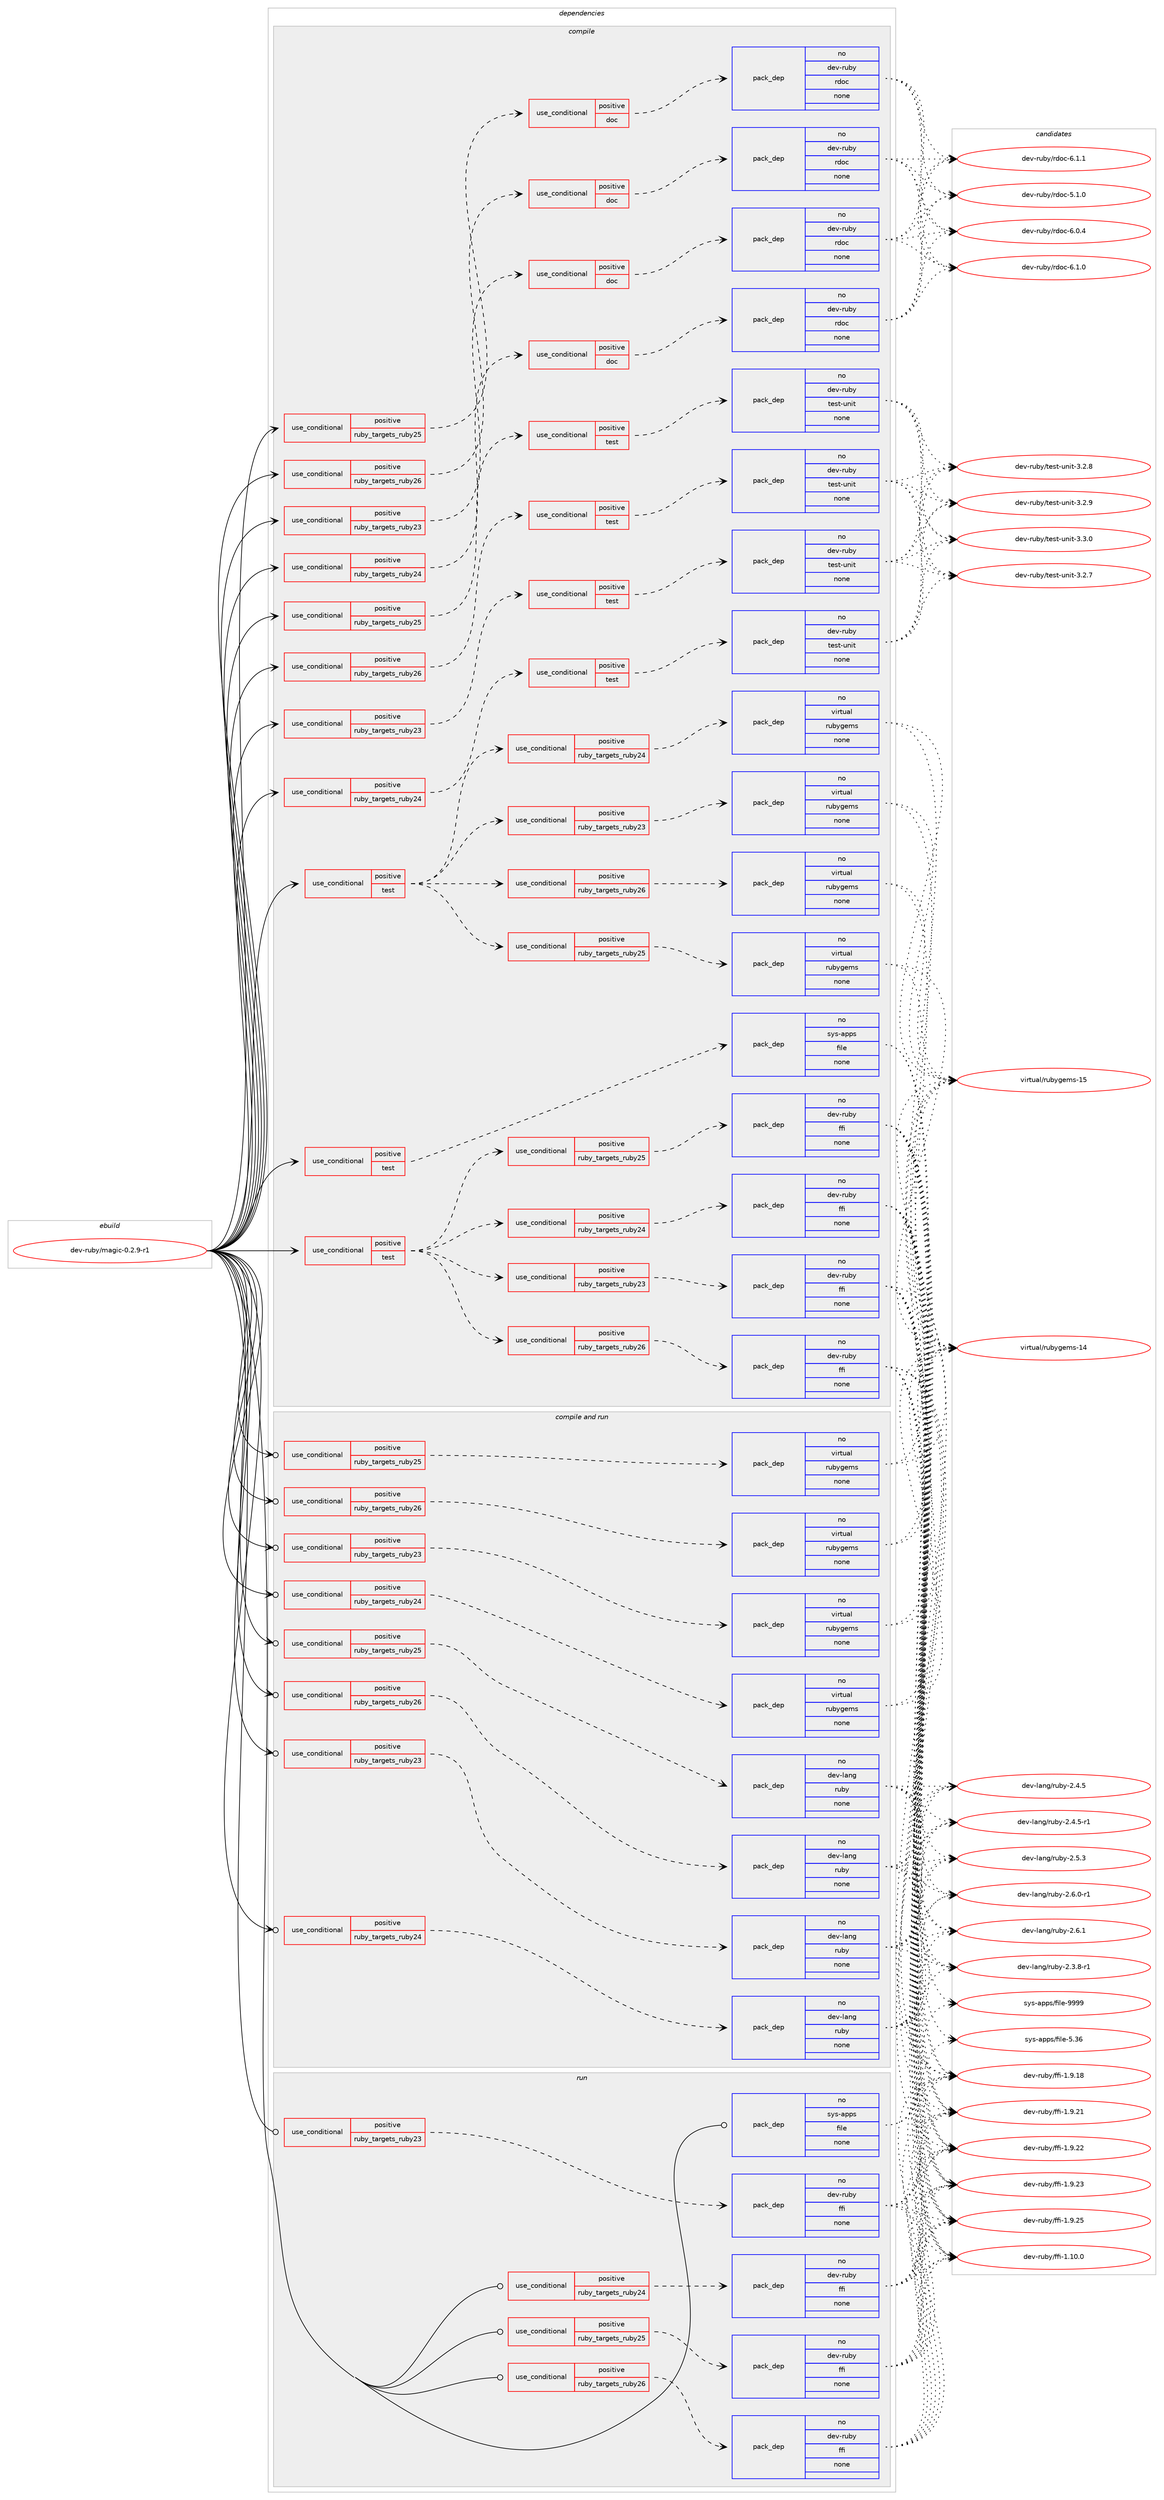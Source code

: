 digraph prolog {

# *************
# Graph options
# *************

newrank=true;
concentrate=true;
compound=true;
graph [rankdir=LR,fontname=Helvetica,fontsize=10,ranksep=1.5];#, ranksep=2.5, nodesep=0.2];
edge  [arrowhead=vee];
node  [fontname=Helvetica,fontsize=10];

# **********
# The ebuild
# **********

subgraph cluster_leftcol {
color=gray;
rank=same;
label=<<i>ebuild</i>>;
id [label="dev-ruby/magic-0.2.9-r1", color=red, width=4, href="../dev-ruby/magic-0.2.9-r1.svg"];
}

# ****************
# The dependencies
# ****************

subgraph cluster_midcol {
color=gray;
label=<<i>dependencies</i>>;
subgraph cluster_compile {
fillcolor="#eeeeee";
style=filled;
label=<<i>compile</i>>;
subgraph cond404690 {
dependency1502729 [label=<<TABLE BORDER="0" CELLBORDER="1" CELLSPACING="0" CELLPADDING="4"><TR><TD ROWSPAN="3" CELLPADDING="10">use_conditional</TD></TR><TR><TD>positive</TD></TR><TR><TD>ruby_targets_ruby23</TD></TR></TABLE>>, shape=none, color=red];
subgraph cond404691 {
dependency1502730 [label=<<TABLE BORDER="0" CELLBORDER="1" CELLSPACING="0" CELLPADDING="4"><TR><TD ROWSPAN="3" CELLPADDING="10">use_conditional</TD></TR><TR><TD>positive</TD></TR><TR><TD>doc</TD></TR></TABLE>>, shape=none, color=red];
subgraph pack1074578 {
dependency1502731 [label=<<TABLE BORDER="0" CELLBORDER="1" CELLSPACING="0" CELLPADDING="4" WIDTH="220"><TR><TD ROWSPAN="6" CELLPADDING="30">pack_dep</TD></TR><TR><TD WIDTH="110">no</TD></TR><TR><TD>dev-ruby</TD></TR><TR><TD>rdoc</TD></TR><TR><TD>none</TD></TR><TR><TD></TD></TR></TABLE>>, shape=none, color=blue];
}
dependency1502730:e -> dependency1502731:w [weight=20,style="dashed",arrowhead="vee"];
}
dependency1502729:e -> dependency1502730:w [weight=20,style="dashed",arrowhead="vee"];
}
id:e -> dependency1502729:w [weight=20,style="solid",arrowhead="vee"];
subgraph cond404692 {
dependency1502732 [label=<<TABLE BORDER="0" CELLBORDER="1" CELLSPACING="0" CELLPADDING="4"><TR><TD ROWSPAN="3" CELLPADDING="10">use_conditional</TD></TR><TR><TD>positive</TD></TR><TR><TD>ruby_targets_ruby23</TD></TR></TABLE>>, shape=none, color=red];
subgraph cond404693 {
dependency1502733 [label=<<TABLE BORDER="0" CELLBORDER="1" CELLSPACING="0" CELLPADDING="4"><TR><TD ROWSPAN="3" CELLPADDING="10">use_conditional</TD></TR><TR><TD>positive</TD></TR><TR><TD>test</TD></TR></TABLE>>, shape=none, color=red];
subgraph pack1074579 {
dependency1502734 [label=<<TABLE BORDER="0" CELLBORDER="1" CELLSPACING="0" CELLPADDING="4" WIDTH="220"><TR><TD ROWSPAN="6" CELLPADDING="30">pack_dep</TD></TR><TR><TD WIDTH="110">no</TD></TR><TR><TD>dev-ruby</TD></TR><TR><TD>test-unit</TD></TR><TR><TD>none</TD></TR><TR><TD></TD></TR></TABLE>>, shape=none, color=blue];
}
dependency1502733:e -> dependency1502734:w [weight=20,style="dashed",arrowhead="vee"];
}
dependency1502732:e -> dependency1502733:w [weight=20,style="dashed",arrowhead="vee"];
}
id:e -> dependency1502732:w [weight=20,style="solid",arrowhead="vee"];
subgraph cond404694 {
dependency1502735 [label=<<TABLE BORDER="0" CELLBORDER="1" CELLSPACING="0" CELLPADDING="4"><TR><TD ROWSPAN="3" CELLPADDING="10">use_conditional</TD></TR><TR><TD>positive</TD></TR><TR><TD>ruby_targets_ruby24</TD></TR></TABLE>>, shape=none, color=red];
subgraph cond404695 {
dependency1502736 [label=<<TABLE BORDER="0" CELLBORDER="1" CELLSPACING="0" CELLPADDING="4"><TR><TD ROWSPAN="3" CELLPADDING="10">use_conditional</TD></TR><TR><TD>positive</TD></TR><TR><TD>doc</TD></TR></TABLE>>, shape=none, color=red];
subgraph pack1074580 {
dependency1502737 [label=<<TABLE BORDER="0" CELLBORDER="1" CELLSPACING="0" CELLPADDING="4" WIDTH="220"><TR><TD ROWSPAN="6" CELLPADDING="30">pack_dep</TD></TR><TR><TD WIDTH="110">no</TD></TR><TR><TD>dev-ruby</TD></TR><TR><TD>rdoc</TD></TR><TR><TD>none</TD></TR><TR><TD></TD></TR></TABLE>>, shape=none, color=blue];
}
dependency1502736:e -> dependency1502737:w [weight=20,style="dashed",arrowhead="vee"];
}
dependency1502735:e -> dependency1502736:w [weight=20,style="dashed",arrowhead="vee"];
}
id:e -> dependency1502735:w [weight=20,style="solid",arrowhead="vee"];
subgraph cond404696 {
dependency1502738 [label=<<TABLE BORDER="0" CELLBORDER="1" CELLSPACING="0" CELLPADDING="4"><TR><TD ROWSPAN="3" CELLPADDING="10">use_conditional</TD></TR><TR><TD>positive</TD></TR><TR><TD>ruby_targets_ruby24</TD></TR></TABLE>>, shape=none, color=red];
subgraph cond404697 {
dependency1502739 [label=<<TABLE BORDER="0" CELLBORDER="1" CELLSPACING="0" CELLPADDING="4"><TR><TD ROWSPAN="3" CELLPADDING="10">use_conditional</TD></TR><TR><TD>positive</TD></TR><TR><TD>test</TD></TR></TABLE>>, shape=none, color=red];
subgraph pack1074581 {
dependency1502740 [label=<<TABLE BORDER="0" CELLBORDER="1" CELLSPACING="0" CELLPADDING="4" WIDTH="220"><TR><TD ROWSPAN="6" CELLPADDING="30">pack_dep</TD></TR><TR><TD WIDTH="110">no</TD></TR><TR><TD>dev-ruby</TD></TR><TR><TD>test-unit</TD></TR><TR><TD>none</TD></TR><TR><TD></TD></TR></TABLE>>, shape=none, color=blue];
}
dependency1502739:e -> dependency1502740:w [weight=20,style="dashed",arrowhead="vee"];
}
dependency1502738:e -> dependency1502739:w [weight=20,style="dashed",arrowhead="vee"];
}
id:e -> dependency1502738:w [weight=20,style="solid",arrowhead="vee"];
subgraph cond404698 {
dependency1502741 [label=<<TABLE BORDER="0" CELLBORDER="1" CELLSPACING="0" CELLPADDING="4"><TR><TD ROWSPAN="3" CELLPADDING="10">use_conditional</TD></TR><TR><TD>positive</TD></TR><TR><TD>ruby_targets_ruby25</TD></TR></TABLE>>, shape=none, color=red];
subgraph cond404699 {
dependency1502742 [label=<<TABLE BORDER="0" CELLBORDER="1" CELLSPACING="0" CELLPADDING="4"><TR><TD ROWSPAN="3" CELLPADDING="10">use_conditional</TD></TR><TR><TD>positive</TD></TR><TR><TD>doc</TD></TR></TABLE>>, shape=none, color=red];
subgraph pack1074582 {
dependency1502743 [label=<<TABLE BORDER="0" CELLBORDER="1" CELLSPACING="0" CELLPADDING="4" WIDTH="220"><TR><TD ROWSPAN="6" CELLPADDING="30">pack_dep</TD></TR><TR><TD WIDTH="110">no</TD></TR><TR><TD>dev-ruby</TD></TR><TR><TD>rdoc</TD></TR><TR><TD>none</TD></TR><TR><TD></TD></TR></TABLE>>, shape=none, color=blue];
}
dependency1502742:e -> dependency1502743:w [weight=20,style="dashed",arrowhead="vee"];
}
dependency1502741:e -> dependency1502742:w [weight=20,style="dashed",arrowhead="vee"];
}
id:e -> dependency1502741:w [weight=20,style="solid",arrowhead="vee"];
subgraph cond404700 {
dependency1502744 [label=<<TABLE BORDER="0" CELLBORDER="1" CELLSPACING="0" CELLPADDING="4"><TR><TD ROWSPAN="3" CELLPADDING="10">use_conditional</TD></TR><TR><TD>positive</TD></TR><TR><TD>ruby_targets_ruby25</TD></TR></TABLE>>, shape=none, color=red];
subgraph cond404701 {
dependency1502745 [label=<<TABLE BORDER="0" CELLBORDER="1" CELLSPACING="0" CELLPADDING="4"><TR><TD ROWSPAN="3" CELLPADDING="10">use_conditional</TD></TR><TR><TD>positive</TD></TR><TR><TD>test</TD></TR></TABLE>>, shape=none, color=red];
subgraph pack1074583 {
dependency1502746 [label=<<TABLE BORDER="0" CELLBORDER="1" CELLSPACING="0" CELLPADDING="4" WIDTH="220"><TR><TD ROWSPAN="6" CELLPADDING="30">pack_dep</TD></TR><TR><TD WIDTH="110">no</TD></TR><TR><TD>dev-ruby</TD></TR><TR><TD>test-unit</TD></TR><TR><TD>none</TD></TR><TR><TD></TD></TR></TABLE>>, shape=none, color=blue];
}
dependency1502745:e -> dependency1502746:w [weight=20,style="dashed",arrowhead="vee"];
}
dependency1502744:e -> dependency1502745:w [weight=20,style="dashed",arrowhead="vee"];
}
id:e -> dependency1502744:w [weight=20,style="solid",arrowhead="vee"];
subgraph cond404702 {
dependency1502747 [label=<<TABLE BORDER="0" CELLBORDER="1" CELLSPACING="0" CELLPADDING="4"><TR><TD ROWSPAN="3" CELLPADDING="10">use_conditional</TD></TR><TR><TD>positive</TD></TR><TR><TD>ruby_targets_ruby26</TD></TR></TABLE>>, shape=none, color=red];
subgraph cond404703 {
dependency1502748 [label=<<TABLE BORDER="0" CELLBORDER="1" CELLSPACING="0" CELLPADDING="4"><TR><TD ROWSPAN="3" CELLPADDING="10">use_conditional</TD></TR><TR><TD>positive</TD></TR><TR><TD>doc</TD></TR></TABLE>>, shape=none, color=red];
subgraph pack1074584 {
dependency1502749 [label=<<TABLE BORDER="0" CELLBORDER="1" CELLSPACING="0" CELLPADDING="4" WIDTH="220"><TR><TD ROWSPAN="6" CELLPADDING="30">pack_dep</TD></TR><TR><TD WIDTH="110">no</TD></TR><TR><TD>dev-ruby</TD></TR><TR><TD>rdoc</TD></TR><TR><TD>none</TD></TR><TR><TD></TD></TR></TABLE>>, shape=none, color=blue];
}
dependency1502748:e -> dependency1502749:w [weight=20,style="dashed",arrowhead="vee"];
}
dependency1502747:e -> dependency1502748:w [weight=20,style="dashed",arrowhead="vee"];
}
id:e -> dependency1502747:w [weight=20,style="solid",arrowhead="vee"];
subgraph cond404704 {
dependency1502750 [label=<<TABLE BORDER="0" CELLBORDER="1" CELLSPACING="0" CELLPADDING="4"><TR><TD ROWSPAN="3" CELLPADDING="10">use_conditional</TD></TR><TR><TD>positive</TD></TR><TR><TD>ruby_targets_ruby26</TD></TR></TABLE>>, shape=none, color=red];
subgraph cond404705 {
dependency1502751 [label=<<TABLE BORDER="0" CELLBORDER="1" CELLSPACING="0" CELLPADDING="4"><TR><TD ROWSPAN="3" CELLPADDING="10">use_conditional</TD></TR><TR><TD>positive</TD></TR><TR><TD>test</TD></TR></TABLE>>, shape=none, color=red];
subgraph pack1074585 {
dependency1502752 [label=<<TABLE BORDER="0" CELLBORDER="1" CELLSPACING="0" CELLPADDING="4" WIDTH="220"><TR><TD ROWSPAN="6" CELLPADDING="30">pack_dep</TD></TR><TR><TD WIDTH="110">no</TD></TR><TR><TD>dev-ruby</TD></TR><TR><TD>test-unit</TD></TR><TR><TD>none</TD></TR><TR><TD></TD></TR></TABLE>>, shape=none, color=blue];
}
dependency1502751:e -> dependency1502752:w [weight=20,style="dashed",arrowhead="vee"];
}
dependency1502750:e -> dependency1502751:w [weight=20,style="dashed",arrowhead="vee"];
}
id:e -> dependency1502750:w [weight=20,style="solid",arrowhead="vee"];
subgraph cond404706 {
dependency1502753 [label=<<TABLE BORDER="0" CELLBORDER="1" CELLSPACING="0" CELLPADDING="4"><TR><TD ROWSPAN="3" CELLPADDING="10">use_conditional</TD></TR><TR><TD>positive</TD></TR><TR><TD>test</TD></TR></TABLE>>, shape=none, color=red];
subgraph cond404707 {
dependency1502754 [label=<<TABLE BORDER="0" CELLBORDER="1" CELLSPACING="0" CELLPADDING="4"><TR><TD ROWSPAN="3" CELLPADDING="10">use_conditional</TD></TR><TR><TD>positive</TD></TR><TR><TD>ruby_targets_ruby23</TD></TR></TABLE>>, shape=none, color=red];
subgraph pack1074586 {
dependency1502755 [label=<<TABLE BORDER="0" CELLBORDER="1" CELLSPACING="0" CELLPADDING="4" WIDTH="220"><TR><TD ROWSPAN="6" CELLPADDING="30">pack_dep</TD></TR><TR><TD WIDTH="110">no</TD></TR><TR><TD>dev-ruby</TD></TR><TR><TD>ffi</TD></TR><TR><TD>none</TD></TR><TR><TD></TD></TR></TABLE>>, shape=none, color=blue];
}
dependency1502754:e -> dependency1502755:w [weight=20,style="dashed",arrowhead="vee"];
}
dependency1502753:e -> dependency1502754:w [weight=20,style="dashed",arrowhead="vee"];
subgraph cond404708 {
dependency1502756 [label=<<TABLE BORDER="0" CELLBORDER="1" CELLSPACING="0" CELLPADDING="4"><TR><TD ROWSPAN="3" CELLPADDING="10">use_conditional</TD></TR><TR><TD>positive</TD></TR><TR><TD>ruby_targets_ruby24</TD></TR></TABLE>>, shape=none, color=red];
subgraph pack1074587 {
dependency1502757 [label=<<TABLE BORDER="0" CELLBORDER="1" CELLSPACING="0" CELLPADDING="4" WIDTH="220"><TR><TD ROWSPAN="6" CELLPADDING="30">pack_dep</TD></TR><TR><TD WIDTH="110">no</TD></TR><TR><TD>dev-ruby</TD></TR><TR><TD>ffi</TD></TR><TR><TD>none</TD></TR><TR><TD></TD></TR></TABLE>>, shape=none, color=blue];
}
dependency1502756:e -> dependency1502757:w [weight=20,style="dashed",arrowhead="vee"];
}
dependency1502753:e -> dependency1502756:w [weight=20,style="dashed",arrowhead="vee"];
subgraph cond404709 {
dependency1502758 [label=<<TABLE BORDER="0" CELLBORDER="1" CELLSPACING="0" CELLPADDING="4"><TR><TD ROWSPAN="3" CELLPADDING="10">use_conditional</TD></TR><TR><TD>positive</TD></TR><TR><TD>ruby_targets_ruby25</TD></TR></TABLE>>, shape=none, color=red];
subgraph pack1074588 {
dependency1502759 [label=<<TABLE BORDER="0" CELLBORDER="1" CELLSPACING="0" CELLPADDING="4" WIDTH="220"><TR><TD ROWSPAN="6" CELLPADDING="30">pack_dep</TD></TR><TR><TD WIDTH="110">no</TD></TR><TR><TD>dev-ruby</TD></TR><TR><TD>ffi</TD></TR><TR><TD>none</TD></TR><TR><TD></TD></TR></TABLE>>, shape=none, color=blue];
}
dependency1502758:e -> dependency1502759:w [weight=20,style="dashed",arrowhead="vee"];
}
dependency1502753:e -> dependency1502758:w [weight=20,style="dashed",arrowhead="vee"];
subgraph cond404710 {
dependency1502760 [label=<<TABLE BORDER="0" CELLBORDER="1" CELLSPACING="0" CELLPADDING="4"><TR><TD ROWSPAN="3" CELLPADDING="10">use_conditional</TD></TR><TR><TD>positive</TD></TR><TR><TD>ruby_targets_ruby26</TD></TR></TABLE>>, shape=none, color=red];
subgraph pack1074589 {
dependency1502761 [label=<<TABLE BORDER="0" CELLBORDER="1" CELLSPACING="0" CELLPADDING="4" WIDTH="220"><TR><TD ROWSPAN="6" CELLPADDING="30">pack_dep</TD></TR><TR><TD WIDTH="110">no</TD></TR><TR><TD>dev-ruby</TD></TR><TR><TD>ffi</TD></TR><TR><TD>none</TD></TR><TR><TD></TD></TR></TABLE>>, shape=none, color=blue];
}
dependency1502760:e -> dependency1502761:w [weight=20,style="dashed",arrowhead="vee"];
}
dependency1502753:e -> dependency1502760:w [weight=20,style="dashed",arrowhead="vee"];
}
id:e -> dependency1502753:w [weight=20,style="solid",arrowhead="vee"];
subgraph cond404711 {
dependency1502762 [label=<<TABLE BORDER="0" CELLBORDER="1" CELLSPACING="0" CELLPADDING="4"><TR><TD ROWSPAN="3" CELLPADDING="10">use_conditional</TD></TR><TR><TD>positive</TD></TR><TR><TD>test</TD></TR></TABLE>>, shape=none, color=red];
subgraph cond404712 {
dependency1502763 [label=<<TABLE BORDER="0" CELLBORDER="1" CELLSPACING="0" CELLPADDING="4"><TR><TD ROWSPAN="3" CELLPADDING="10">use_conditional</TD></TR><TR><TD>positive</TD></TR><TR><TD>ruby_targets_ruby23</TD></TR></TABLE>>, shape=none, color=red];
subgraph pack1074590 {
dependency1502764 [label=<<TABLE BORDER="0" CELLBORDER="1" CELLSPACING="0" CELLPADDING="4" WIDTH="220"><TR><TD ROWSPAN="6" CELLPADDING="30">pack_dep</TD></TR><TR><TD WIDTH="110">no</TD></TR><TR><TD>virtual</TD></TR><TR><TD>rubygems</TD></TR><TR><TD>none</TD></TR><TR><TD></TD></TR></TABLE>>, shape=none, color=blue];
}
dependency1502763:e -> dependency1502764:w [weight=20,style="dashed",arrowhead="vee"];
}
dependency1502762:e -> dependency1502763:w [weight=20,style="dashed",arrowhead="vee"];
subgraph cond404713 {
dependency1502765 [label=<<TABLE BORDER="0" CELLBORDER="1" CELLSPACING="0" CELLPADDING="4"><TR><TD ROWSPAN="3" CELLPADDING="10">use_conditional</TD></TR><TR><TD>positive</TD></TR><TR><TD>ruby_targets_ruby24</TD></TR></TABLE>>, shape=none, color=red];
subgraph pack1074591 {
dependency1502766 [label=<<TABLE BORDER="0" CELLBORDER="1" CELLSPACING="0" CELLPADDING="4" WIDTH="220"><TR><TD ROWSPAN="6" CELLPADDING="30">pack_dep</TD></TR><TR><TD WIDTH="110">no</TD></TR><TR><TD>virtual</TD></TR><TR><TD>rubygems</TD></TR><TR><TD>none</TD></TR><TR><TD></TD></TR></TABLE>>, shape=none, color=blue];
}
dependency1502765:e -> dependency1502766:w [weight=20,style="dashed",arrowhead="vee"];
}
dependency1502762:e -> dependency1502765:w [weight=20,style="dashed",arrowhead="vee"];
subgraph cond404714 {
dependency1502767 [label=<<TABLE BORDER="0" CELLBORDER="1" CELLSPACING="0" CELLPADDING="4"><TR><TD ROWSPAN="3" CELLPADDING="10">use_conditional</TD></TR><TR><TD>positive</TD></TR><TR><TD>ruby_targets_ruby25</TD></TR></TABLE>>, shape=none, color=red];
subgraph pack1074592 {
dependency1502768 [label=<<TABLE BORDER="0" CELLBORDER="1" CELLSPACING="0" CELLPADDING="4" WIDTH="220"><TR><TD ROWSPAN="6" CELLPADDING="30">pack_dep</TD></TR><TR><TD WIDTH="110">no</TD></TR><TR><TD>virtual</TD></TR><TR><TD>rubygems</TD></TR><TR><TD>none</TD></TR><TR><TD></TD></TR></TABLE>>, shape=none, color=blue];
}
dependency1502767:e -> dependency1502768:w [weight=20,style="dashed",arrowhead="vee"];
}
dependency1502762:e -> dependency1502767:w [weight=20,style="dashed",arrowhead="vee"];
subgraph cond404715 {
dependency1502769 [label=<<TABLE BORDER="0" CELLBORDER="1" CELLSPACING="0" CELLPADDING="4"><TR><TD ROWSPAN="3" CELLPADDING="10">use_conditional</TD></TR><TR><TD>positive</TD></TR><TR><TD>ruby_targets_ruby26</TD></TR></TABLE>>, shape=none, color=red];
subgraph pack1074593 {
dependency1502770 [label=<<TABLE BORDER="0" CELLBORDER="1" CELLSPACING="0" CELLPADDING="4" WIDTH="220"><TR><TD ROWSPAN="6" CELLPADDING="30">pack_dep</TD></TR><TR><TD WIDTH="110">no</TD></TR><TR><TD>virtual</TD></TR><TR><TD>rubygems</TD></TR><TR><TD>none</TD></TR><TR><TD></TD></TR></TABLE>>, shape=none, color=blue];
}
dependency1502769:e -> dependency1502770:w [weight=20,style="dashed",arrowhead="vee"];
}
dependency1502762:e -> dependency1502769:w [weight=20,style="dashed",arrowhead="vee"];
}
id:e -> dependency1502762:w [weight=20,style="solid",arrowhead="vee"];
subgraph cond404716 {
dependency1502771 [label=<<TABLE BORDER="0" CELLBORDER="1" CELLSPACING="0" CELLPADDING="4"><TR><TD ROWSPAN="3" CELLPADDING="10">use_conditional</TD></TR><TR><TD>positive</TD></TR><TR><TD>test</TD></TR></TABLE>>, shape=none, color=red];
subgraph pack1074594 {
dependency1502772 [label=<<TABLE BORDER="0" CELLBORDER="1" CELLSPACING="0" CELLPADDING="4" WIDTH="220"><TR><TD ROWSPAN="6" CELLPADDING="30">pack_dep</TD></TR><TR><TD WIDTH="110">no</TD></TR><TR><TD>sys-apps</TD></TR><TR><TD>file</TD></TR><TR><TD>none</TD></TR><TR><TD></TD></TR></TABLE>>, shape=none, color=blue];
}
dependency1502771:e -> dependency1502772:w [weight=20,style="dashed",arrowhead="vee"];
}
id:e -> dependency1502771:w [weight=20,style="solid",arrowhead="vee"];
}
subgraph cluster_compileandrun {
fillcolor="#eeeeee";
style=filled;
label=<<i>compile and run</i>>;
subgraph cond404717 {
dependency1502773 [label=<<TABLE BORDER="0" CELLBORDER="1" CELLSPACING="0" CELLPADDING="4"><TR><TD ROWSPAN="3" CELLPADDING="10">use_conditional</TD></TR><TR><TD>positive</TD></TR><TR><TD>ruby_targets_ruby23</TD></TR></TABLE>>, shape=none, color=red];
subgraph pack1074595 {
dependency1502774 [label=<<TABLE BORDER="0" CELLBORDER="1" CELLSPACING="0" CELLPADDING="4" WIDTH="220"><TR><TD ROWSPAN="6" CELLPADDING="30">pack_dep</TD></TR><TR><TD WIDTH="110">no</TD></TR><TR><TD>dev-lang</TD></TR><TR><TD>ruby</TD></TR><TR><TD>none</TD></TR><TR><TD></TD></TR></TABLE>>, shape=none, color=blue];
}
dependency1502773:e -> dependency1502774:w [weight=20,style="dashed",arrowhead="vee"];
}
id:e -> dependency1502773:w [weight=20,style="solid",arrowhead="odotvee"];
subgraph cond404718 {
dependency1502775 [label=<<TABLE BORDER="0" CELLBORDER="1" CELLSPACING="0" CELLPADDING="4"><TR><TD ROWSPAN="3" CELLPADDING="10">use_conditional</TD></TR><TR><TD>positive</TD></TR><TR><TD>ruby_targets_ruby23</TD></TR></TABLE>>, shape=none, color=red];
subgraph pack1074596 {
dependency1502776 [label=<<TABLE BORDER="0" CELLBORDER="1" CELLSPACING="0" CELLPADDING="4" WIDTH="220"><TR><TD ROWSPAN="6" CELLPADDING="30">pack_dep</TD></TR><TR><TD WIDTH="110">no</TD></TR><TR><TD>virtual</TD></TR><TR><TD>rubygems</TD></TR><TR><TD>none</TD></TR><TR><TD></TD></TR></TABLE>>, shape=none, color=blue];
}
dependency1502775:e -> dependency1502776:w [weight=20,style="dashed",arrowhead="vee"];
}
id:e -> dependency1502775:w [weight=20,style="solid",arrowhead="odotvee"];
subgraph cond404719 {
dependency1502777 [label=<<TABLE BORDER="0" CELLBORDER="1" CELLSPACING="0" CELLPADDING="4"><TR><TD ROWSPAN="3" CELLPADDING="10">use_conditional</TD></TR><TR><TD>positive</TD></TR><TR><TD>ruby_targets_ruby24</TD></TR></TABLE>>, shape=none, color=red];
subgraph pack1074597 {
dependency1502778 [label=<<TABLE BORDER="0" CELLBORDER="1" CELLSPACING="0" CELLPADDING="4" WIDTH="220"><TR><TD ROWSPAN="6" CELLPADDING="30">pack_dep</TD></TR><TR><TD WIDTH="110">no</TD></TR><TR><TD>dev-lang</TD></TR><TR><TD>ruby</TD></TR><TR><TD>none</TD></TR><TR><TD></TD></TR></TABLE>>, shape=none, color=blue];
}
dependency1502777:e -> dependency1502778:w [weight=20,style="dashed",arrowhead="vee"];
}
id:e -> dependency1502777:w [weight=20,style="solid",arrowhead="odotvee"];
subgraph cond404720 {
dependency1502779 [label=<<TABLE BORDER="0" CELLBORDER="1" CELLSPACING="0" CELLPADDING="4"><TR><TD ROWSPAN="3" CELLPADDING="10">use_conditional</TD></TR><TR><TD>positive</TD></TR><TR><TD>ruby_targets_ruby24</TD></TR></TABLE>>, shape=none, color=red];
subgraph pack1074598 {
dependency1502780 [label=<<TABLE BORDER="0" CELLBORDER="1" CELLSPACING="0" CELLPADDING="4" WIDTH="220"><TR><TD ROWSPAN="6" CELLPADDING="30">pack_dep</TD></TR><TR><TD WIDTH="110">no</TD></TR><TR><TD>virtual</TD></TR><TR><TD>rubygems</TD></TR><TR><TD>none</TD></TR><TR><TD></TD></TR></TABLE>>, shape=none, color=blue];
}
dependency1502779:e -> dependency1502780:w [weight=20,style="dashed",arrowhead="vee"];
}
id:e -> dependency1502779:w [weight=20,style="solid",arrowhead="odotvee"];
subgraph cond404721 {
dependency1502781 [label=<<TABLE BORDER="0" CELLBORDER="1" CELLSPACING="0" CELLPADDING="4"><TR><TD ROWSPAN="3" CELLPADDING="10">use_conditional</TD></TR><TR><TD>positive</TD></TR><TR><TD>ruby_targets_ruby25</TD></TR></TABLE>>, shape=none, color=red];
subgraph pack1074599 {
dependency1502782 [label=<<TABLE BORDER="0" CELLBORDER="1" CELLSPACING="0" CELLPADDING="4" WIDTH="220"><TR><TD ROWSPAN="6" CELLPADDING="30">pack_dep</TD></TR><TR><TD WIDTH="110">no</TD></TR><TR><TD>dev-lang</TD></TR><TR><TD>ruby</TD></TR><TR><TD>none</TD></TR><TR><TD></TD></TR></TABLE>>, shape=none, color=blue];
}
dependency1502781:e -> dependency1502782:w [weight=20,style="dashed",arrowhead="vee"];
}
id:e -> dependency1502781:w [weight=20,style="solid",arrowhead="odotvee"];
subgraph cond404722 {
dependency1502783 [label=<<TABLE BORDER="0" CELLBORDER="1" CELLSPACING="0" CELLPADDING="4"><TR><TD ROWSPAN="3" CELLPADDING="10">use_conditional</TD></TR><TR><TD>positive</TD></TR><TR><TD>ruby_targets_ruby25</TD></TR></TABLE>>, shape=none, color=red];
subgraph pack1074600 {
dependency1502784 [label=<<TABLE BORDER="0" CELLBORDER="1" CELLSPACING="0" CELLPADDING="4" WIDTH="220"><TR><TD ROWSPAN="6" CELLPADDING="30">pack_dep</TD></TR><TR><TD WIDTH="110">no</TD></TR><TR><TD>virtual</TD></TR><TR><TD>rubygems</TD></TR><TR><TD>none</TD></TR><TR><TD></TD></TR></TABLE>>, shape=none, color=blue];
}
dependency1502783:e -> dependency1502784:w [weight=20,style="dashed",arrowhead="vee"];
}
id:e -> dependency1502783:w [weight=20,style="solid",arrowhead="odotvee"];
subgraph cond404723 {
dependency1502785 [label=<<TABLE BORDER="0" CELLBORDER="1" CELLSPACING="0" CELLPADDING="4"><TR><TD ROWSPAN="3" CELLPADDING="10">use_conditional</TD></TR><TR><TD>positive</TD></TR><TR><TD>ruby_targets_ruby26</TD></TR></TABLE>>, shape=none, color=red];
subgraph pack1074601 {
dependency1502786 [label=<<TABLE BORDER="0" CELLBORDER="1" CELLSPACING="0" CELLPADDING="4" WIDTH="220"><TR><TD ROWSPAN="6" CELLPADDING="30">pack_dep</TD></TR><TR><TD WIDTH="110">no</TD></TR><TR><TD>dev-lang</TD></TR><TR><TD>ruby</TD></TR><TR><TD>none</TD></TR><TR><TD></TD></TR></TABLE>>, shape=none, color=blue];
}
dependency1502785:e -> dependency1502786:w [weight=20,style="dashed",arrowhead="vee"];
}
id:e -> dependency1502785:w [weight=20,style="solid",arrowhead="odotvee"];
subgraph cond404724 {
dependency1502787 [label=<<TABLE BORDER="0" CELLBORDER="1" CELLSPACING="0" CELLPADDING="4"><TR><TD ROWSPAN="3" CELLPADDING="10">use_conditional</TD></TR><TR><TD>positive</TD></TR><TR><TD>ruby_targets_ruby26</TD></TR></TABLE>>, shape=none, color=red];
subgraph pack1074602 {
dependency1502788 [label=<<TABLE BORDER="0" CELLBORDER="1" CELLSPACING="0" CELLPADDING="4" WIDTH="220"><TR><TD ROWSPAN="6" CELLPADDING="30">pack_dep</TD></TR><TR><TD WIDTH="110">no</TD></TR><TR><TD>virtual</TD></TR><TR><TD>rubygems</TD></TR><TR><TD>none</TD></TR><TR><TD></TD></TR></TABLE>>, shape=none, color=blue];
}
dependency1502787:e -> dependency1502788:w [weight=20,style="dashed",arrowhead="vee"];
}
id:e -> dependency1502787:w [weight=20,style="solid",arrowhead="odotvee"];
}
subgraph cluster_run {
fillcolor="#eeeeee";
style=filled;
label=<<i>run</i>>;
subgraph cond404725 {
dependency1502789 [label=<<TABLE BORDER="0" CELLBORDER="1" CELLSPACING="0" CELLPADDING="4"><TR><TD ROWSPAN="3" CELLPADDING="10">use_conditional</TD></TR><TR><TD>positive</TD></TR><TR><TD>ruby_targets_ruby23</TD></TR></TABLE>>, shape=none, color=red];
subgraph pack1074603 {
dependency1502790 [label=<<TABLE BORDER="0" CELLBORDER="1" CELLSPACING="0" CELLPADDING="4" WIDTH="220"><TR><TD ROWSPAN="6" CELLPADDING="30">pack_dep</TD></TR><TR><TD WIDTH="110">no</TD></TR><TR><TD>dev-ruby</TD></TR><TR><TD>ffi</TD></TR><TR><TD>none</TD></TR><TR><TD></TD></TR></TABLE>>, shape=none, color=blue];
}
dependency1502789:e -> dependency1502790:w [weight=20,style="dashed",arrowhead="vee"];
}
id:e -> dependency1502789:w [weight=20,style="solid",arrowhead="odot"];
subgraph cond404726 {
dependency1502791 [label=<<TABLE BORDER="0" CELLBORDER="1" CELLSPACING="0" CELLPADDING="4"><TR><TD ROWSPAN="3" CELLPADDING="10">use_conditional</TD></TR><TR><TD>positive</TD></TR><TR><TD>ruby_targets_ruby24</TD></TR></TABLE>>, shape=none, color=red];
subgraph pack1074604 {
dependency1502792 [label=<<TABLE BORDER="0" CELLBORDER="1" CELLSPACING="0" CELLPADDING="4" WIDTH="220"><TR><TD ROWSPAN="6" CELLPADDING="30">pack_dep</TD></TR><TR><TD WIDTH="110">no</TD></TR><TR><TD>dev-ruby</TD></TR><TR><TD>ffi</TD></TR><TR><TD>none</TD></TR><TR><TD></TD></TR></TABLE>>, shape=none, color=blue];
}
dependency1502791:e -> dependency1502792:w [weight=20,style="dashed",arrowhead="vee"];
}
id:e -> dependency1502791:w [weight=20,style="solid",arrowhead="odot"];
subgraph cond404727 {
dependency1502793 [label=<<TABLE BORDER="0" CELLBORDER="1" CELLSPACING="0" CELLPADDING="4"><TR><TD ROWSPAN="3" CELLPADDING="10">use_conditional</TD></TR><TR><TD>positive</TD></TR><TR><TD>ruby_targets_ruby25</TD></TR></TABLE>>, shape=none, color=red];
subgraph pack1074605 {
dependency1502794 [label=<<TABLE BORDER="0" CELLBORDER="1" CELLSPACING="0" CELLPADDING="4" WIDTH="220"><TR><TD ROWSPAN="6" CELLPADDING="30">pack_dep</TD></TR><TR><TD WIDTH="110">no</TD></TR><TR><TD>dev-ruby</TD></TR><TR><TD>ffi</TD></TR><TR><TD>none</TD></TR><TR><TD></TD></TR></TABLE>>, shape=none, color=blue];
}
dependency1502793:e -> dependency1502794:w [weight=20,style="dashed",arrowhead="vee"];
}
id:e -> dependency1502793:w [weight=20,style="solid",arrowhead="odot"];
subgraph cond404728 {
dependency1502795 [label=<<TABLE BORDER="0" CELLBORDER="1" CELLSPACING="0" CELLPADDING="4"><TR><TD ROWSPAN="3" CELLPADDING="10">use_conditional</TD></TR><TR><TD>positive</TD></TR><TR><TD>ruby_targets_ruby26</TD></TR></TABLE>>, shape=none, color=red];
subgraph pack1074606 {
dependency1502796 [label=<<TABLE BORDER="0" CELLBORDER="1" CELLSPACING="0" CELLPADDING="4" WIDTH="220"><TR><TD ROWSPAN="6" CELLPADDING="30">pack_dep</TD></TR><TR><TD WIDTH="110">no</TD></TR><TR><TD>dev-ruby</TD></TR><TR><TD>ffi</TD></TR><TR><TD>none</TD></TR><TR><TD></TD></TR></TABLE>>, shape=none, color=blue];
}
dependency1502795:e -> dependency1502796:w [weight=20,style="dashed",arrowhead="vee"];
}
id:e -> dependency1502795:w [weight=20,style="solid",arrowhead="odot"];
subgraph pack1074607 {
dependency1502797 [label=<<TABLE BORDER="0" CELLBORDER="1" CELLSPACING="0" CELLPADDING="4" WIDTH="220"><TR><TD ROWSPAN="6" CELLPADDING="30">pack_dep</TD></TR><TR><TD WIDTH="110">no</TD></TR><TR><TD>sys-apps</TD></TR><TR><TD>file</TD></TR><TR><TD>none</TD></TR><TR><TD></TD></TR></TABLE>>, shape=none, color=blue];
}
id:e -> dependency1502797:w [weight=20,style="solid",arrowhead="odot"];
}
}

# **************
# The candidates
# **************

subgraph cluster_choices {
rank=same;
color=gray;
label=<<i>candidates</i>>;

subgraph choice1074578 {
color=black;
nodesep=1;
choice10010111845114117981214711410011199455346494648 [label="dev-ruby/rdoc-5.1.0", color=red, width=4,href="../dev-ruby/rdoc-5.1.0.svg"];
choice10010111845114117981214711410011199455446484652 [label="dev-ruby/rdoc-6.0.4", color=red, width=4,href="../dev-ruby/rdoc-6.0.4.svg"];
choice10010111845114117981214711410011199455446494648 [label="dev-ruby/rdoc-6.1.0", color=red, width=4,href="../dev-ruby/rdoc-6.1.0.svg"];
choice10010111845114117981214711410011199455446494649 [label="dev-ruby/rdoc-6.1.1", color=red, width=4,href="../dev-ruby/rdoc-6.1.1.svg"];
dependency1502731:e -> choice10010111845114117981214711410011199455346494648:w [style=dotted,weight="100"];
dependency1502731:e -> choice10010111845114117981214711410011199455446484652:w [style=dotted,weight="100"];
dependency1502731:e -> choice10010111845114117981214711410011199455446494648:w [style=dotted,weight="100"];
dependency1502731:e -> choice10010111845114117981214711410011199455446494649:w [style=dotted,weight="100"];
}
subgraph choice1074579 {
color=black;
nodesep=1;
choice10010111845114117981214711610111511645117110105116455146504655 [label="dev-ruby/test-unit-3.2.7", color=red, width=4,href="../dev-ruby/test-unit-3.2.7.svg"];
choice10010111845114117981214711610111511645117110105116455146504656 [label="dev-ruby/test-unit-3.2.8", color=red, width=4,href="../dev-ruby/test-unit-3.2.8.svg"];
choice10010111845114117981214711610111511645117110105116455146504657 [label="dev-ruby/test-unit-3.2.9", color=red, width=4,href="../dev-ruby/test-unit-3.2.9.svg"];
choice10010111845114117981214711610111511645117110105116455146514648 [label="dev-ruby/test-unit-3.3.0", color=red, width=4,href="../dev-ruby/test-unit-3.3.0.svg"];
dependency1502734:e -> choice10010111845114117981214711610111511645117110105116455146504655:w [style=dotted,weight="100"];
dependency1502734:e -> choice10010111845114117981214711610111511645117110105116455146504656:w [style=dotted,weight="100"];
dependency1502734:e -> choice10010111845114117981214711610111511645117110105116455146504657:w [style=dotted,weight="100"];
dependency1502734:e -> choice10010111845114117981214711610111511645117110105116455146514648:w [style=dotted,weight="100"];
}
subgraph choice1074580 {
color=black;
nodesep=1;
choice10010111845114117981214711410011199455346494648 [label="dev-ruby/rdoc-5.1.0", color=red, width=4,href="../dev-ruby/rdoc-5.1.0.svg"];
choice10010111845114117981214711410011199455446484652 [label="dev-ruby/rdoc-6.0.4", color=red, width=4,href="../dev-ruby/rdoc-6.0.4.svg"];
choice10010111845114117981214711410011199455446494648 [label="dev-ruby/rdoc-6.1.0", color=red, width=4,href="../dev-ruby/rdoc-6.1.0.svg"];
choice10010111845114117981214711410011199455446494649 [label="dev-ruby/rdoc-6.1.1", color=red, width=4,href="../dev-ruby/rdoc-6.1.1.svg"];
dependency1502737:e -> choice10010111845114117981214711410011199455346494648:w [style=dotted,weight="100"];
dependency1502737:e -> choice10010111845114117981214711410011199455446484652:w [style=dotted,weight="100"];
dependency1502737:e -> choice10010111845114117981214711410011199455446494648:w [style=dotted,weight="100"];
dependency1502737:e -> choice10010111845114117981214711410011199455446494649:w [style=dotted,weight="100"];
}
subgraph choice1074581 {
color=black;
nodesep=1;
choice10010111845114117981214711610111511645117110105116455146504655 [label="dev-ruby/test-unit-3.2.7", color=red, width=4,href="../dev-ruby/test-unit-3.2.7.svg"];
choice10010111845114117981214711610111511645117110105116455146504656 [label="dev-ruby/test-unit-3.2.8", color=red, width=4,href="../dev-ruby/test-unit-3.2.8.svg"];
choice10010111845114117981214711610111511645117110105116455146504657 [label="dev-ruby/test-unit-3.2.9", color=red, width=4,href="../dev-ruby/test-unit-3.2.9.svg"];
choice10010111845114117981214711610111511645117110105116455146514648 [label="dev-ruby/test-unit-3.3.0", color=red, width=4,href="../dev-ruby/test-unit-3.3.0.svg"];
dependency1502740:e -> choice10010111845114117981214711610111511645117110105116455146504655:w [style=dotted,weight="100"];
dependency1502740:e -> choice10010111845114117981214711610111511645117110105116455146504656:w [style=dotted,weight="100"];
dependency1502740:e -> choice10010111845114117981214711610111511645117110105116455146504657:w [style=dotted,weight="100"];
dependency1502740:e -> choice10010111845114117981214711610111511645117110105116455146514648:w [style=dotted,weight="100"];
}
subgraph choice1074582 {
color=black;
nodesep=1;
choice10010111845114117981214711410011199455346494648 [label="dev-ruby/rdoc-5.1.0", color=red, width=4,href="../dev-ruby/rdoc-5.1.0.svg"];
choice10010111845114117981214711410011199455446484652 [label="dev-ruby/rdoc-6.0.4", color=red, width=4,href="../dev-ruby/rdoc-6.0.4.svg"];
choice10010111845114117981214711410011199455446494648 [label="dev-ruby/rdoc-6.1.0", color=red, width=4,href="../dev-ruby/rdoc-6.1.0.svg"];
choice10010111845114117981214711410011199455446494649 [label="dev-ruby/rdoc-6.1.1", color=red, width=4,href="../dev-ruby/rdoc-6.1.1.svg"];
dependency1502743:e -> choice10010111845114117981214711410011199455346494648:w [style=dotted,weight="100"];
dependency1502743:e -> choice10010111845114117981214711410011199455446484652:w [style=dotted,weight="100"];
dependency1502743:e -> choice10010111845114117981214711410011199455446494648:w [style=dotted,weight="100"];
dependency1502743:e -> choice10010111845114117981214711410011199455446494649:w [style=dotted,weight="100"];
}
subgraph choice1074583 {
color=black;
nodesep=1;
choice10010111845114117981214711610111511645117110105116455146504655 [label="dev-ruby/test-unit-3.2.7", color=red, width=4,href="../dev-ruby/test-unit-3.2.7.svg"];
choice10010111845114117981214711610111511645117110105116455146504656 [label="dev-ruby/test-unit-3.2.8", color=red, width=4,href="../dev-ruby/test-unit-3.2.8.svg"];
choice10010111845114117981214711610111511645117110105116455146504657 [label="dev-ruby/test-unit-3.2.9", color=red, width=4,href="../dev-ruby/test-unit-3.2.9.svg"];
choice10010111845114117981214711610111511645117110105116455146514648 [label="dev-ruby/test-unit-3.3.0", color=red, width=4,href="../dev-ruby/test-unit-3.3.0.svg"];
dependency1502746:e -> choice10010111845114117981214711610111511645117110105116455146504655:w [style=dotted,weight="100"];
dependency1502746:e -> choice10010111845114117981214711610111511645117110105116455146504656:w [style=dotted,weight="100"];
dependency1502746:e -> choice10010111845114117981214711610111511645117110105116455146504657:w [style=dotted,weight="100"];
dependency1502746:e -> choice10010111845114117981214711610111511645117110105116455146514648:w [style=dotted,weight="100"];
}
subgraph choice1074584 {
color=black;
nodesep=1;
choice10010111845114117981214711410011199455346494648 [label="dev-ruby/rdoc-5.1.0", color=red, width=4,href="../dev-ruby/rdoc-5.1.0.svg"];
choice10010111845114117981214711410011199455446484652 [label="dev-ruby/rdoc-6.0.4", color=red, width=4,href="../dev-ruby/rdoc-6.0.4.svg"];
choice10010111845114117981214711410011199455446494648 [label="dev-ruby/rdoc-6.1.0", color=red, width=4,href="../dev-ruby/rdoc-6.1.0.svg"];
choice10010111845114117981214711410011199455446494649 [label="dev-ruby/rdoc-6.1.1", color=red, width=4,href="../dev-ruby/rdoc-6.1.1.svg"];
dependency1502749:e -> choice10010111845114117981214711410011199455346494648:w [style=dotted,weight="100"];
dependency1502749:e -> choice10010111845114117981214711410011199455446484652:w [style=dotted,weight="100"];
dependency1502749:e -> choice10010111845114117981214711410011199455446494648:w [style=dotted,weight="100"];
dependency1502749:e -> choice10010111845114117981214711410011199455446494649:w [style=dotted,weight="100"];
}
subgraph choice1074585 {
color=black;
nodesep=1;
choice10010111845114117981214711610111511645117110105116455146504655 [label="dev-ruby/test-unit-3.2.7", color=red, width=4,href="../dev-ruby/test-unit-3.2.7.svg"];
choice10010111845114117981214711610111511645117110105116455146504656 [label="dev-ruby/test-unit-3.2.8", color=red, width=4,href="../dev-ruby/test-unit-3.2.8.svg"];
choice10010111845114117981214711610111511645117110105116455146504657 [label="dev-ruby/test-unit-3.2.9", color=red, width=4,href="../dev-ruby/test-unit-3.2.9.svg"];
choice10010111845114117981214711610111511645117110105116455146514648 [label="dev-ruby/test-unit-3.3.0", color=red, width=4,href="../dev-ruby/test-unit-3.3.0.svg"];
dependency1502752:e -> choice10010111845114117981214711610111511645117110105116455146504655:w [style=dotted,weight="100"];
dependency1502752:e -> choice10010111845114117981214711610111511645117110105116455146504656:w [style=dotted,weight="100"];
dependency1502752:e -> choice10010111845114117981214711610111511645117110105116455146504657:w [style=dotted,weight="100"];
dependency1502752:e -> choice10010111845114117981214711610111511645117110105116455146514648:w [style=dotted,weight="100"];
}
subgraph choice1074586 {
color=black;
nodesep=1;
choice10010111845114117981214710210210545494649484648 [label="dev-ruby/ffi-1.10.0", color=red, width=4,href="../dev-ruby/ffi-1.10.0.svg"];
choice10010111845114117981214710210210545494657464956 [label="dev-ruby/ffi-1.9.18", color=red, width=4,href="../dev-ruby/ffi-1.9.18.svg"];
choice10010111845114117981214710210210545494657465049 [label="dev-ruby/ffi-1.9.21", color=red, width=4,href="../dev-ruby/ffi-1.9.21.svg"];
choice10010111845114117981214710210210545494657465050 [label="dev-ruby/ffi-1.9.22", color=red, width=4,href="../dev-ruby/ffi-1.9.22.svg"];
choice10010111845114117981214710210210545494657465051 [label="dev-ruby/ffi-1.9.23", color=red, width=4,href="../dev-ruby/ffi-1.9.23.svg"];
choice10010111845114117981214710210210545494657465053 [label="dev-ruby/ffi-1.9.25", color=red, width=4,href="../dev-ruby/ffi-1.9.25.svg"];
dependency1502755:e -> choice10010111845114117981214710210210545494649484648:w [style=dotted,weight="100"];
dependency1502755:e -> choice10010111845114117981214710210210545494657464956:w [style=dotted,weight="100"];
dependency1502755:e -> choice10010111845114117981214710210210545494657465049:w [style=dotted,weight="100"];
dependency1502755:e -> choice10010111845114117981214710210210545494657465050:w [style=dotted,weight="100"];
dependency1502755:e -> choice10010111845114117981214710210210545494657465051:w [style=dotted,weight="100"];
dependency1502755:e -> choice10010111845114117981214710210210545494657465053:w [style=dotted,weight="100"];
}
subgraph choice1074587 {
color=black;
nodesep=1;
choice10010111845114117981214710210210545494649484648 [label="dev-ruby/ffi-1.10.0", color=red, width=4,href="../dev-ruby/ffi-1.10.0.svg"];
choice10010111845114117981214710210210545494657464956 [label="dev-ruby/ffi-1.9.18", color=red, width=4,href="../dev-ruby/ffi-1.9.18.svg"];
choice10010111845114117981214710210210545494657465049 [label="dev-ruby/ffi-1.9.21", color=red, width=4,href="../dev-ruby/ffi-1.9.21.svg"];
choice10010111845114117981214710210210545494657465050 [label="dev-ruby/ffi-1.9.22", color=red, width=4,href="../dev-ruby/ffi-1.9.22.svg"];
choice10010111845114117981214710210210545494657465051 [label="dev-ruby/ffi-1.9.23", color=red, width=4,href="../dev-ruby/ffi-1.9.23.svg"];
choice10010111845114117981214710210210545494657465053 [label="dev-ruby/ffi-1.9.25", color=red, width=4,href="../dev-ruby/ffi-1.9.25.svg"];
dependency1502757:e -> choice10010111845114117981214710210210545494649484648:w [style=dotted,weight="100"];
dependency1502757:e -> choice10010111845114117981214710210210545494657464956:w [style=dotted,weight="100"];
dependency1502757:e -> choice10010111845114117981214710210210545494657465049:w [style=dotted,weight="100"];
dependency1502757:e -> choice10010111845114117981214710210210545494657465050:w [style=dotted,weight="100"];
dependency1502757:e -> choice10010111845114117981214710210210545494657465051:w [style=dotted,weight="100"];
dependency1502757:e -> choice10010111845114117981214710210210545494657465053:w [style=dotted,weight="100"];
}
subgraph choice1074588 {
color=black;
nodesep=1;
choice10010111845114117981214710210210545494649484648 [label="dev-ruby/ffi-1.10.0", color=red, width=4,href="../dev-ruby/ffi-1.10.0.svg"];
choice10010111845114117981214710210210545494657464956 [label="dev-ruby/ffi-1.9.18", color=red, width=4,href="../dev-ruby/ffi-1.9.18.svg"];
choice10010111845114117981214710210210545494657465049 [label="dev-ruby/ffi-1.9.21", color=red, width=4,href="../dev-ruby/ffi-1.9.21.svg"];
choice10010111845114117981214710210210545494657465050 [label="dev-ruby/ffi-1.9.22", color=red, width=4,href="../dev-ruby/ffi-1.9.22.svg"];
choice10010111845114117981214710210210545494657465051 [label="dev-ruby/ffi-1.9.23", color=red, width=4,href="../dev-ruby/ffi-1.9.23.svg"];
choice10010111845114117981214710210210545494657465053 [label="dev-ruby/ffi-1.9.25", color=red, width=4,href="../dev-ruby/ffi-1.9.25.svg"];
dependency1502759:e -> choice10010111845114117981214710210210545494649484648:w [style=dotted,weight="100"];
dependency1502759:e -> choice10010111845114117981214710210210545494657464956:w [style=dotted,weight="100"];
dependency1502759:e -> choice10010111845114117981214710210210545494657465049:w [style=dotted,weight="100"];
dependency1502759:e -> choice10010111845114117981214710210210545494657465050:w [style=dotted,weight="100"];
dependency1502759:e -> choice10010111845114117981214710210210545494657465051:w [style=dotted,weight="100"];
dependency1502759:e -> choice10010111845114117981214710210210545494657465053:w [style=dotted,weight="100"];
}
subgraph choice1074589 {
color=black;
nodesep=1;
choice10010111845114117981214710210210545494649484648 [label="dev-ruby/ffi-1.10.0", color=red, width=4,href="../dev-ruby/ffi-1.10.0.svg"];
choice10010111845114117981214710210210545494657464956 [label="dev-ruby/ffi-1.9.18", color=red, width=4,href="../dev-ruby/ffi-1.9.18.svg"];
choice10010111845114117981214710210210545494657465049 [label="dev-ruby/ffi-1.9.21", color=red, width=4,href="../dev-ruby/ffi-1.9.21.svg"];
choice10010111845114117981214710210210545494657465050 [label="dev-ruby/ffi-1.9.22", color=red, width=4,href="../dev-ruby/ffi-1.9.22.svg"];
choice10010111845114117981214710210210545494657465051 [label="dev-ruby/ffi-1.9.23", color=red, width=4,href="../dev-ruby/ffi-1.9.23.svg"];
choice10010111845114117981214710210210545494657465053 [label="dev-ruby/ffi-1.9.25", color=red, width=4,href="../dev-ruby/ffi-1.9.25.svg"];
dependency1502761:e -> choice10010111845114117981214710210210545494649484648:w [style=dotted,weight="100"];
dependency1502761:e -> choice10010111845114117981214710210210545494657464956:w [style=dotted,weight="100"];
dependency1502761:e -> choice10010111845114117981214710210210545494657465049:w [style=dotted,weight="100"];
dependency1502761:e -> choice10010111845114117981214710210210545494657465050:w [style=dotted,weight="100"];
dependency1502761:e -> choice10010111845114117981214710210210545494657465051:w [style=dotted,weight="100"];
dependency1502761:e -> choice10010111845114117981214710210210545494657465053:w [style=dotted,weight="100"];
}
subgraph choice1074590 {
color=black;
nodesep=1;
choice118105114116117971084711411798121103101109115454952 [label="virtual/rubygems-14", color=red, width=4,href="../virtual/rubygems-14.svg"];
choice118105114116117971084711411798121103101109115454953 [label="virtual/rubygems-15", color=red, width=4,href="../virtual/rubygems-15.svg"];
dependency1502764:e -> choice118105114116117971084711411798121103101109115454952:w [style=dotted,weight="100"];
dependency1502764:e -> choice118105114116117971084711411798121103101109115454953:w [style=dotted,weight="100"];
}
subgraph choice1074591 {
color=black;
nodesep=1;
choice118105114116117971084711411798121103101109115454952 [label="virtual/rubygems-14", color=red, width=4,href="../virtual/rubygems-14.svg"];
choice118105114116117971084711411798121103101109115454953 [label="virtual/rubygems-15", color=red, width=4,href="../virtual/rubygems-15.svg"];
dependency1502766:e -> choice118105114116117971084711411798121103101109115454952:w [style=dotted,weight="100"];
dependency1502766:e -> choice118105114116117971084711411798121103101109115454953:w [style=dotted,weight="100"];
}
subgraph choice1074592 {
color=black;
nodesep=1;
choice118105114116117971084711411798121103101109115454952 [label="virtual/rubygems-14", color=red, width=4,href="../virtual/rubygems-14.svg"];
choice118105114116117971084711411798121103101109115454953 [label="virtual/rubygems-15", color=red, width=4,href="../virtual/rubygems-15.svg"];
dependency1502768:e -> choice118105114116117971084711411798121103101109115454952:w [style=dotted,weight="100"];
dependency1502768:e -> choice118105114116117971084711411798121103101109115454953:w [style=dotted,weight="100"];
}
subgraph choice1074593 {
color=black;
nodesep=1;
choice118105114116117971084711411798121103101109115454952 [label="virtual/rubygems-14", color=red, width=4,href="../virtual/rubygems-14.svg"];
choice118105114116117971084711411798121103101109115454953 [label="virtual/rubygems-15", color=red, width=4,href="../virtual/rubygems-15.svg"];
dependency1502770:e -> choice118105114116117971084711411798121103101109115454952:w [style=dotted,weight="100"];
dependency1502770:e -> choice118105114116117971084711411798121103101109115454953:w [style=dotted,weight="100"];
}
subgraph choice1074594 {
color=black;
nodesep=1;
choice1151211154597112112115471021051081014553465154 [label="sys-apps/file-5.36", color=red, width=4,href="../sys-apps/file-5.36.svg"];
choice1151211154597112112115471021051081014557575757 [label="sys-apps/file-9999", color=red, width=4,href="../sys-apps/file-9999.svg"];
dependency1502772:e -> choice1151211154597112112115471021051081014553465154:w [style=dotted,weight="100"];
dependency1502772:e -> choice1151211154597112112115471021051081014557575757:w [style=dotted,weight="100"];
}
subgraph choice1074595 {
color=black;
nodesep=1;
choice100101118451089711010347114117981214550465146564511449 [label="dev-lang/ruby-2.3.8-r1", color=red, width=4,href="../dev-lang/ruby-2.3.8-r1.svg"];
choice10010111845108971101034711411798121455046524653 [label="dev-lang/ruby-2.4.5", color=red, width=4,href="../dev-lang/ruby-2.4.5.svg"];
choice100101118451089711010347114117981214550465246534511449 [label="dev-lang/ruby-2.4.5-r1", color=red, width=4,href="../dev-lang/ruby-2.4.5-r1.svg"];
choice10010111845108971101034711411798121455046534651 [label="dev-lang/ruby-2.5.3", color=red, width=4,href="../dev-lang/ruby-2.5.3.svg"];
choice100101118451089711010347114117981214550465446484511449 [label="dev-lang/ruby-2.6.0-r1", color=red, width=4,href="../dev-lang/ruby-2.6.0-r1.svg"];
choice10010111845108971101034711411798121455046544649 [label="dev-lang/ruby-2.6.1", color=red, width=4,href="../dev-lang/ruby-2.6.1.svg"];
dependency1502774:e -> choice100101118451089711010347114117981214550465146564511449:w [style=dotted,weight="100"];
dependency1502774:e -> choice10010111845108971101034711411798121455046524653:w [style=dotted,weight="100"];
dependency1502774:e -> choice100101118451089711010347114117981214550465246534511449:w [style=dotted,weight="100"];
dependency1502774:e -> choice10010111845108971101034711411798121455046534651:w [style=dotted,weight="100"];
dependency1502774:e -> choice100101118451089711010347114117981214550465446484511449:w [style=dotted,weight="100"];
dependency1502774:e -> choice10010111845108971101034711411798121455046544649:w [style=dotted,weight="100"];
}
subgraph choice1074596 {
color=black;
nodesep=1;
choice118105114116117971084711411798121103101109115454952 [label="virtual/rubygems-14", color=red, width=4,href="../virtual/rubygems-14.svg"];
choice118105114116117971084711411798121103101109115454953 [label="virtual/rubygems-15", color=red, width=4,href="../virtual/rubygems-15.svg"];
dependency1502776:e -> choice118105114116117971084711411798121103101109115454952:w [style=dotted,weight="100"];
dependency1502776:e -> choice118105114116117971084711411798121103101109115454953:w [style=dotted,weight="100"];
}
subgraph choice1074597 {
color=black;
nodesep=1;
choice100101118451089711010347114117981214550465146564511449 [label="dev-lang/ruby-2.3.8-r1", color=red, width=4,href="../dev-lang/ruby-2.3.8-r1.svg"];
choice10010111845108971101034711411798121455046524653 [label="dev-lang/ruby-2.4.5", color=red, width=4,href="../dev-lang/ruby-2.4.5.svg"];
choice100101118451089711010347114117981214550465246534511449 [label="dev-lang/ruby-2.4.5-r1", color=red, width=4,href="../dev-lang/ruby-2.4.5-r1.svg"];
choice10010111845108971101034711411798121455046534651 [label="dev-lang/ruby-2.5.3", color=red, width=4,href="../dev-lang/ruby-2.5.3.svg"];
choice100101118451089711010347114117981214550465446484511449 [label="dev-lang/ruby-2.6.0-r1", color=red, width=4,href="../dev-lang/ruby-2.6.0-r1.svg"];
choice10010111845108971101034711411798121455046544649 [label="dev-lang/ruby-2.6.1", color=red, width=4,href="../dev-lang/ruby-2.6.1.svg"];
dependency1502778:e -> choice100101118451089711010347114117981214550465146564511449:w [style=dotted,weight="100"];
dependency1502778:e -> choice10010111845108971101034711411798121455046524653:w [style=dotted,weight="100"];
dependency1502778:e -> choice100101118451089711010347114117981214550465246534511449:w [style=dotted,weight="100"];
dependency1502778:e -> choice10010111845108971101034711411798121455046534651:w [style=dotted,weight="100"];
dependency1502778:e -> choice100101118451089711010347114117981214550465446484511449:w [style=dotted,weight="100"];
dependency1502778:e -> choice10010111845108971101034711411798121455046544649:w [style=dotted,weight="100"];
}
subgraph choice1074598 {
color=black;
nodesep=1;
choice118105114116117971084711411798121103101109115454952 [label="virtual/rubygems-14", color=red, width=4,href="../virtual/rubygems-14.svg"];
choice118105114116117971084711411798121103101109115454953 [label="virtual/rubygems-15", color=red, width=4,href="../virtual/rubygems-15.svg"];
dependency1502780:e -> choice118105114116117971084711411798121103101109115454952:w [style=dotted,weight="100"];
dependency1502780:e -> choice118105114116117971084711411798121103101109115454953:w [style=dotted,weight="100"];
}
subgraph choice1074599 {
color=black;
nodesep=1;
choice100101118451089711010347114117981214550465146564511449 [label="dev-lang/ruby-2.3.8-r1", color=red, width=4,href="../dev-lang/ruby-2.3.8-r1.svg"];
choice10010111845108971101034711411798121455046524653 [label="dev-lang/ruby-2.4.5", color=red, width=4,href="../dev-lang/ruby-2.4.5.svg"];
choice100101118451089711010347114117981214550465246534511449 [label="dev-lang/ruby-2.4.5-r1", color=red, width=4,href="../dev-lang/ruby-2.4.5-r1.svg"];
choice10010111845108971101034711411798121455046534651 [label="dev-lang/ruby-2.5.3", color=red, width=4,href="../dev-lang/ruby-2.5.3.svg"];
choice100101118451089711010347114117981214550465446484511449 [label="dev-lang/ruby-2.6.0-r1", color=red, width=4,href="../dev-lang/ruby-2.6.0-r1.svg"];
choice10010111845108971101034711411798121455046544649 [label="dev-lang/ruby-2.6.1", color=red, width=4,href="../dev-lang/ruby-2.6.1.svg"];
dependency1502782:e -> choice100101118451089711010347114117981214550465146564511449:w [style=dotted,weight="100"];
dependency1502782:e -> choice10010111845108971101034711411798121455046524653:w [style=dotted,weight="100"];
dependency1502782:e -> choice100101118451089711010347114117981214550465246534511449:w [style=dotted,weight="100"];
dependency1502782:e -> choice10010111845108971101034711411798121455046534651:w [style=dotted,weight="100"];
dependency1502782:e -> choice100101118451089711010347114117981214550465446484511449:w [style=dotted,weight="100"];
dependency1502782:e -> choice10010111845108971101034711411798121455046544649:w [style=dotted,weight="100"];
}
subgraph choice1074600 {
color=black;
nodesep=1;
choice118105114116117971084711411798121103101109115454952 [label="virtual/rubygems-14", color=red, width=4,href="../virtual/rubygems-14.svg"];
choice118105114116117971084711411798121103101109115454953 [label="virtual/rubygems-15", color=red, width=4,href="../virtual/rubygems-15.svg"];
dependency1502784:e -> choice118105114116117971084711411798121103101109115454952:w [style=dotted,weight="100"];
dependency1502784:e -> choice118105114116117971084711411798121103101109115454953:w [style=dotted,weight="100"];
}
subgraph choice1074601 {
color=black;
nodesep=1;
choice100101118451089711010347114117981214550465146564511449 [label="dev-lang/ruby-2.3.8-r1", color=red, width=4,href="../dev-lang/ruby-2.3.8-r1.svg"];
choice10010111845108971101034711411798121455046524653 [label="dev-lang/ruby-2.4.5", color=red, width=4,href="../dev-lang/ruby-2.4.5.svg"];
choice100101118451089711010347114117981214550465246534511449 [label="dev-lang/ruby-2.4.5-r1", color=red, width=4,href="../dev-lang/ruby-2.4.5-r1.svg"];
choice10010111845108971101034711411798121455046534651 [label="dev-lang/ruby-2.5.3", color=red, width=4,href="../dev-lang/ruby-2.5.3.svg"];
choice100101118451089711010347114117981214550465446484511449 [label="dev-lang/ruby-2.6.0-r1", color=red, width=4,href="../dev-lang/ruby-2.6.0-r1.svg"];
choice10010111845108971101034711411798121455046544649 [label="dev-lang/ruby-2.6.1", color=red, width=4,href="../dev-lang/ruby-2.6.1.svg"];
dependency1502786:e -> choice100101118451089711010347114117981214550465146564511449:w [style=dotted,weight="100"];
dependency1502786:e -> choice10010111845108971101034711411798121455046524653:w [style=dotted,weight="100"];
dependency1502786:e -> choice100101118451089711010347114117981214550465246534511449:w [style=dotted,weight="100"];
dependency1502786:e -> choice10010111845108971101034711411798121455046534651:w [style=dotted,weight="100"];
dependency1502786:e -> choice100101118451089711010347114117981214550465446484511449:w [style=dotted,weight="100"];
dependency1502786:e -> choice10010111845108971101034711411798121455046544649:w [style=dotted,weight="100"];
}
subgraph choice1074602 {
color=black;
nodesep=1;
choice118105114116117971084711411798121103101109115454952 [label="virtual/rubygems-14", color=red, width=4,href="../virtual/rubygems-14.svg"];
choice118105114116117971084711411798121103101109115454953 [label="virtual/rubygems-15", color=red, width=4,href="../virtual/rubygems-15.svg"];
dependency1502788:e -> choice118105114116117971084711411798121103101109115454952:w [style=dotted,weight="100"];
dependency1502788:e -> choice118105114116117971084711411798121103101109115454953:w [style=dotted,weight="100"];
}
subgraph choice1074603 {
color=black;
nodesep=1;
choice10010111845114117981214710210210545494649484648 [label="dev-ruby/ffi-1.10.0", color=red, width=4,href="../dev-ruby/ffi-1.10.0.svg"];
choice10010111845114117981214710210210545494657464956 [label="dev-ruby/ffi-1.9.18", color=red, width=4,href="../dev-ruby/ffi-1.9.18.svg"];
choice10010111845114117981214710210210545494657465049 [label="dev-ruby/ffi-1.9.21", color=red, width=4,href="../dev-ruby/ffi-1.9.21.svg"];
choice10010111845114117981214710210210545494657465050 [label="dev-ruby/ffi-1.9.22", color=red, width=4,href="../dev-ruby/ffi-1.9.22.svg"];
choice10010111845114117981214710210210545494657465051 [label="dev-ruby/ffi-1.9.23", color=red, width=4,href="../dev-ruby/ffi-1.9.23.svg"];
choice10010111845114117981214710210210545494657465053 [label="dev-ruby/ffi-1.9.25", color=red, width=4,href="../dev-ruby/ffi-1.9.25.svg"];
dependency1502790:e -> choice10010111845114117981214710210210545494649484648:w [style=dotted,weight="100"];
dependency1502790:e -> choice10010111845114117981214710210210545494657464956:w [style=dotted,weight="100"];
dependency1502790:e -> choice10010111845114117981214710210210545494657465049:w [style=dotted,weight="100"];
dependency1502790:e -> choice10010111845114117981214710210210545494657465050:w [style=dotted,weight="100"];
dependency1502790:e -> choice10010111845114117981214710210210545494657465051:w [style=dotted,weight="100"];
dependency1502790:e -> choice10010111845114117981214710210210545494657465053:w [style=dotted,weight="100"];
}
subgraph choice1074604 {
color=black;
nodesep=1;
choice10010111845114117981214710210210545494649484648 [label="dev-ruby/ffi-1.10.0", color=red, width=4,href="../dev-ruby/ffi-1.10.0.svg"];
choice10010111845114117981214710210210545494657464956 [label="dev-ruby/ffi-1.9.18", color=red, width=4,href="../dev-ruby/ffi-1.9.18.svg"];
choice10010111845114117981214710210210545494657465049 [label="dev-ruby/ffi-1.9.21", color=red, width=4,href="../dev-ruby/ffi-1.9.21.svg"];
choice10010111845114117981214710210210545494657465050 [label="dev-ruby/ffi-1.9.22", color=red, width=4,href="../dev-ruby/ffi-1.9.22.svg"];
choice10010111845114117981214710210210545494657465051 [label="dev-ruby/ffi-1.9.23", color=red, width=4,href="../dev-ruby/ffi-1.9.23.svg"];
choice10010111845114117981214710210210545494657465053 [label="dev-ruby/ffi-1.9.25", color=red, width=4,href="../dev-ruby/ffi-1.9.25.svg"];
dependency1502792:e -> choice10010111845114117981214710210210545494649484648:w [style=dotted,weight="100"];
dependency1502792:e -> choice10010111845114117981214710210210545494657464956:w [style=dotted,weight="100"];
dependency1502792:e -> choice10010111845114117981214710210210545494657465049:w [style=dotted,weight="100"];
dependency1502792:e -> choice10010111845114117981214710210210545494657465050:w [style=dotted,weight="100"];
dependency1502792:e -> choice10010111845114117981214710210210545494657465051:w [style=dotted,weight="100"];
dependency1502792:e -> choice10010111845114117981214710210210545494657465053:w [style=dotted,weight="100"];
}
subgraph choice1074605 {
color=black;
nodesep=1;
choice10010111845114117981214710210210545494649484648 [label="dev-ruby/ffi-1.10.0", color=red, width=4,href="../dev-ruby/ffi-1.10.0.svg"];
choice10010111845114117981214710210210545494657464956 [label="dev-ruby/ffi-1.9.18", color=red, width=4,href="../dev-ruby/ffi-1.9.18.svg"];
choice10010111845114117981214710210210545494657465049 [label="dev-ruby/ffi-1.9.21", color=red, width=4,href="../dev-ruby/ffi-1.9.21.svg"];
choice10010111845114117981214710210210545494657465050 [label="dev-ruby/ffi-1.9.22", color=red, width=4,href="../dev-ruby/ffi-1.9.22.svg"];
choice10010111845114117981214710210210545494657465051 [label="dev-ruby/ffi-1.9.23", color=red, width=4,href="../dev-ruby/ffi-1.9.23.svg"];
choice10010111845114117981214710210210545494657465053 [label="dev-ruby/ffi-1.9.25", color=red, width=4,href="../dev-ruby/ffi-1.9.25.svg"];
dependency1502794:e -> choice10010111845114117981214710210210545494649484648:w [style=dotted,weight="100"];
dependency1502794:e -> choice10010111845114117981214710210210545494657464956:w [style=dotted,weight="100"];
dependency1502794:e -> choice10010111845114117981214710210210545494657465049:w [style=dotted,weight="100"];
dependency1502794:e -> choice10010111845114117981214710210210545494657465050:w [style=dotted,weight="100"];
dependency1502794:e -> choice10010111845114117981214710210210545494657465051:w [style=dotted,weight="100"];
dependency1502794:e -> choice10010111845114117981214710210210545494657465053:w [style=dotted,weight="100"];
}
subgraph choice1074606 {
color=black;
nodesep=1;
choice10010111845114117981214710210210545494649484648 [label="dev-ruby/ffi-1.10.0", color=red, width=4,href="../dev-ruby/ffi-1.10.0.svg"];
choice10010111845114117981214710210210545494657464956 [label="dev-ruby/ffi-1.9.18", color=red, width=4,href="../dev-ruby/ffi-1.9.18.svg"];
choice10010111845114117981214710210210545494657465049 [label="dev-ruby/ffi-1.9.21", color=red, width=4,href="../dev-ruby/ffi-1.9.21.svg"];
choice10010111845114117981214710210210545494657465050 [label="dev-ruby/ffi-1.9.22", color=red, width=4,href="../dev-ruby/ffi-1.9.22.svg"];
choice10010111845114117981214710210210545494657465051 [label="dev-ruby/ffi-1.9.23", color=red, width=4,href="../dev-ruby/ffi-1.9.23.svg"];
choice10010111845114117981214710210210545494657465053 [label="dev-ruby/ffi-1.9.25", color=red, width=4,href="../dev-ruby/ffi-1.9.25.svg"];
dependency1502796:e -> choice10010111845114117981214710210210545494649484648:w [style=dotted,weight="100"];
dependency1502796:e -> choice10010111845114117981214710210210545494657464956:w [style=dotted,weight="100"];
dependency1502796:e -> choice10010111845114117981214710210210545494657465049:w [style=dotted,weight="100"];
dependency1502796:e -> choice10010111845114117981214710210210545494657465050:w [style=dotted,weight="100"];
dependency1502796:e -> choice10010111845114117981214710210210545494657465051:w [style=dotted,weight="100"];
dependency1502796:e -> choice10010111845114117981214710210210545494657465053:w [style=dotted,weight="100"];
}
subgraph choice1074607 {
color=black;
nodesep=1;
choice1151211154597112112115471021051081014553465154 [label="sys-apps/file-5.36", color=red, width=4,href="../sys-apps/file-5.36.svg"];
choice1151211154597112112115471021051081014557575757 [label="sys-apps/file-9999", color=red, width=4,href="../sys-apps/file-9999.svg"];
dependency1502797:e -> choice1151211154597112112115471021051081014553465154:w [style=dotted,weight="100"];
dependency1502797:e -> choice1151211154597112112115471021051081014557575757:w [style=dotted,weight="100"];
}
}

}
